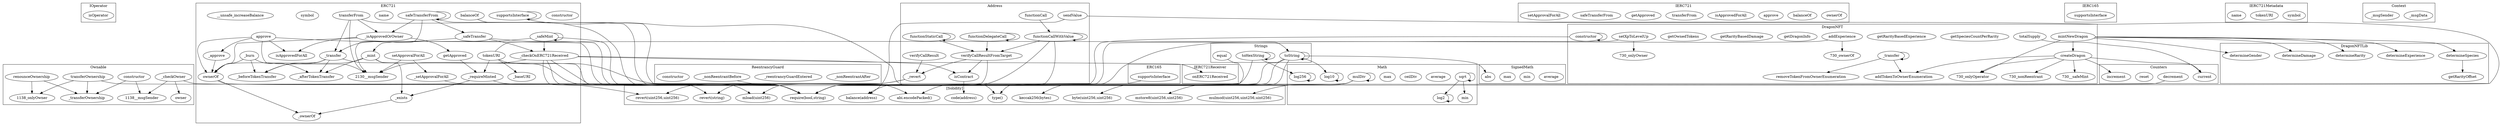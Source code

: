 strict digraph {
subgraph cluster_1025_IOperator {
label = "IOperator"
"1025_isOperator" [label="isOperator"]
}subgraph cluster_2946_Strings {
label = "Strings"
"2946_toString" [label="toString"]
"2946_toHexString" [label="toHexString"]
"2946_equal" [label="equal"]
"2946_toHexString" -> "2946_toHexString"
"2946_toString" -> "2946_toString"
}subgraph cluster_2342_IERC721 {
label = "IERC721"
"2342_ownerOf" [label="ownerOf"]
"2342_balanceOf" [label="balanceOf"]
"2342_approve" [label="approve"]
"2342_isApprovedForAll" [label="isApprovedForAll"]
"2342_transferFrom" [label="transferFrom"]
"2342_getApproved" [label="getApproved"]
"2342_safeTransferFrom" [label="safeTransferFrom"]
"2342_setApprovalForAll" [label="setApprovalForAll"]
}subgraph cluster_2982_IERC165 {
label = "IERC165"
"2982_supportsInterface" [label="supportsInterface"]
}subgraph cluster_3848_Math {
label = "Math"
"3848_log2" [label="log2"]
"3848_mulDiv" [label="mulDiv"]
"3848_average" [label="average"]
"3848_ceilDiv" [label="ceilDiv"]
"3848_max" [label="max"]
"3848_sqrt" [label="sqrt"]
"3848_log10" [label="log10"]
"3848_log256" [label="log256"]
"3848_min" [label="min"]
"3848_sqrt" -> "3848_sqrt"
"3848_log10" -> "3848_log10"
"3848_mulDiv" -> "3848_mulDiv"
"3848_sqrt" -> "3848_min"
"3848_log2" -> "3848_log2"
"3848_log256" -> "3848_log256"
"3848_sqrt" -> "3848_log2"
}subgraph cluster_3953_SignedMath {
label = "SignedMath"
"3953_average" [label="average"]
"3953_min" [label="min"]
"3953_max" [label="max"]
"3953_abs" [label="abs"]
}subgraph cluster_1138_Ownable {
label = "Ownable"
"1138__checkOwner" [label="_checkOwner"]
"1138_renounceOwnership" [label="renounceOwnership"]
"1138_owner" [label="owner"]
"1138_transferOwnership" [label="transferOwnership"]
"1138__transferOwnership" [label="_transferOwnership"]
"1138_constructor" [label="constructor"]
"1138__checkOwner" -> "1138_owner"
"1138_renounceOwnership" -> "1138__transferOwnership"
"1138_renounceOwnership" -> "1138_onlyOwner"
"1138_constructor" -> "1138__msgSender"
"1138__checkOwner" -> "1138__msgSender"
"1138_constructor" -> "1138__transferOwnership"
"1138_transferOwnership" -> "1138__transferOwnership"
"1138_transferOwnership" -> "1138_onlyOwner"
}subgraph cluster_2130_ERC721 {
label = "ERC721"
"2130_getApproved" [label="getApproved"]
"2130_ownerOf" [label="ownerOf"]
"2130_constructor" [label="constructor"]
"2130_tokenURI" [label="tokenURI"]
"2130_transferFrom" [label="transferFrom"]
"2130__mint" [label="_mint"]
"2130__ownerOf" [label="_ownerOf"]
"2130_safeTransferFrom" [label="safeTransferFrom"]
"2130__baseURI" [label="_baseURI"]
"2130_balanceOf" [label="balanceOf"]
"2130__requireMinted" [label="_requireMinted"]
"2130_setApprovalForAll" [label="setApprovalForAll"]
"2130_isApprovedForAll" [label="isApprovedForAll"]
"2130_name" [label="name"]
"2130__exists" [label="_exists"]
"2130_supportsInterface" [label="supportsInterface"]
"2130__approve" [label="_approve"]
"2130__afterTokenTransfer" [label="_afterTokenTransfer"]
"2130__transfer" [label="_transfer"]
"2130__isApprovedOrOwner" [label="_isApprovedOrOwner"]
"2130_symbol" [label="symbol"]
"2130__checkOnERC721Received" [label="_checkOnERC721Received"]
"2130___unsafe_increaseBalance" [label="__unsafe_increaseBalance"]
"2130__safeTransfer" [label="_safeTransfer"]
"2130__burn" [label="_burn"]
"2130__safeMint" [label="_safeMint"]
"2130__beforeTokenTransfer" [label="_beforeTokenTransfer"]
"2130_approve" [label="approve"]
"2130__setApprovalForAll" [label="_setApprovalForAll"]
"2130_safeTransferFrom" -> "2130__safeTransfer"
"2130__requireMinted" -> "2130__exists"
"2130_supportsInterface" -> "2130_supportsInterface"
"2130__transfer" -> "2130__beforeTokenTransfer"
"2130__mint" -> "2130__beforeTokenTransfer"
"2130__safeMint" -> "2130__checkOnERC721Received"
"2130_ownerOf" -> "2130__ownerOf"
"2130__safeMint" -> "2130__safeMint"
"2130_transferFrom" -> "2130__isApprovedOrOwner"
"2130_safeTransferFrom" -> "2130__msgSender"
"2130__safeTransfer" -> "2130__transfer"
"2130__checkOnERC721Received" -> "2130__msgSender"
"2130_approve" -> "2130_isApprovedForAll"
"2130__burn" -> "2130_ownerOf"
"2130__safeTransfer" -> "2130__checkOnERC721Received"
"2130__isApprovedOrOwner" -> "2130_ownerOf"
"2130__burn" -> "2130__beforeTokenTransfer"
"2130_setApprovalForAll" -> "2130__setApprovalForAll"
"2130_tokenURI" -> "2130__requireMinted"
"2130_approve" -> "2130_ownerOf"
"2130_approve" -> "2130__approve"
"2130__mint" -> "2130__afterTokenTransfer"
"2130_safeTransferFrom" -> "2130__isApprovedOrOwner"
"2130_setApprovalForAll" -> "2130__msgSender"
"2130_tokenURI" -> "2130__baseURI"
"2130__isApprovedOrOwner" -> "2130_isApprovedForAll"
"2130_safeTransferFrom" -> "2130_safeTransferFrom"
"2130__safeMint" -> "2130__mint"
"2130_approve" -> "2130__msgSender"
"2130_getApproved" -> "2130__requireMinted"
"2130_transferFrom" -> "2130__msgSender"
"2130__transfer" -> "2130_ownerOf"
"2130__burn" -> "2130__afterTokenTransfer"
"2130__exists" -> "2130__ownerOf"
"2130__isApprovedOrOwner" -> "2130_getApproved"
"2130_transferFrom" -> "2130__transfer"
"2130__mint" -> "2130__exists"
"2130__transfer" -> "2130__afterTokenTransfer"
"2130__approve" -> "2130_ownerOf"
}subgraph cluster_2387_IERC721Metadata {
label = "IERC721Metadata"
"2387_symbol" [label="symbol"]
"2387_tokenURI" [label="tokenURI"]
"2387_name" [label="name"]
}subgraph cluster_1203_ReentrancyGuard {
label = "ReentrancyGuard"
"1203__nonReentrantAfter" [label="_nonReentrantAfter"]
"1203__reentrancyGuardEntered" [label="_reentrancyGuardEntered"]
"1203__nonReentrantBefore" [label="_nonReentrantBefore"]
"1203_constructor" [label="constructor"]
}subgraph cluster_2226_Context {
label = "Context"
"2226__msgData" [label="_msgData"]
"2226__msgSender" [label="_msgSender"]
}subgraph cluster_1015_DragonNFTLib {
label = "DragonNFTLib"
"1015_determineSpecies" [label="determineSpecies"]
"1015_determineExperience" [label="determineExperience"]
"1015_determineRarity" [label="determineRarity"]
"1015_getRarityOffset" [label="getRarityOffset"]
"1015_determineDamage" [label="determineDamage"]
"1015_determineGender" [label="determineGender"]
"1015_determineSpecies" -> "1015_getRarityOffset"
}subgraph cluster_2360_IERC721Receiver {
label = "IERC721Receiver"
"2360_onERC721Received" [label="onERC721Received"]
}subgraph cluster_730_DragonNFT {
label = "DragonNFT"
"730_createDragon" [label="createDragon"]
"730_addExperience" [label="addExperience"]
"730_setXpToLevelUp" [label="setXpToLevelUp"]
"730_getSpeciesCountPerRarity" [label="getSpeciesCountPerRarity"]
"730_getRarityBasedExperience" [label="getRarityBasedExperience"]
"730_addTokenToOwnerEnumeration" [label="addTokenToOwnerEnumeration"]
"730_removeTokenFromOwnerEnumeration" [label="removeTokenFromOwnerEnumeration"]
"730_totalSupply" [label="totalSupply"]
"730_getDragonInfo" [label="getDragonInfo"]
"730_getRarityBasedDamage" [label="getRarityBasedDamage"]
"730_getOwnedTokens" [label="getOwnedTokens"]
"730_constructor" [label="constructor"]
"730__transfer" [label="_transfer"]
"730_mintNewDragon" [label="mintNewDragon"]
"730_addExperience" -> "730_ownerOf"
"730__transfer" -> "730__transfer"
"730_createDragon" -> "730_onlyOperator"
"730_constructor" -> "730_constructor"
"730_setXpToLevelUp" -> "730_onlyOwner"
"730__transfer" -> "730_removeTokenFromOwnerEnumeration"
"730__transfer" -> "730_addTokenToOwnerEnumeration"
"730_createDragon" -> "730_addTokenToOwnerEnumeration"
"730_createDragon" -> "730__safeMint"
"730_mintNewDragon" -> "730_onlyOperator"
"730_createDragon" -> "730_nonReentrant"
"730_mintNewDragon" -> "730_createDragon"
}subgraph cluster_2204_Counters {
label = "Counters"
"2204_current" [label="current"]
"2204_decrement" [label="decrement"]
"2204_reset" [label="reset"]
"2204_increment" [label="increment"]
}subgraph cluster_2717_Address {
label = "Address"
"2717_functionDelegateCall" [label="functionDelegateCall"]
"2717_isContract" [label="isContract"]
"2717_functionCall" [label="functionCall"]
"2717_functionCallWithValue" [label="functionCallWithValue"]
"2717__revert" [label="_revert"]
"2717_verifyCallResultFromTarget" [label="verifyCallResultFromTarget"]
"2717_verifyCallResult" [label="verifyCallResult"]
"2717_functionStaticCall" [label="functionStaticCall"]
"2717_sendValue" [label="sendValue"]
"2717_functionDelegateCall" -> "2717_verifyCallResultFromTarget"
"2717_functionDelegateCall" -> "2717_functionDelegateCall"
"2717_functionStaticCall" -> "2717_functionStaticCall"
"2717_verifyCallResultFromTarget" -> "2717_isContract"
"2717_functionCall" -> "2717_functionCallWithValue"
"2717_verifyCallResult" -> "2717__revert"
"2717_functionCallWithValue" -> "2717_functionCallWithValue"
"2717_functionCallWithValue" -> "2717_verifyCallResultFromTarget"
"2717_verifyCallResultFromTarget" -> "2717__revert"
"2717_functionStaticCall" -> "2717_verifyCallResultFromTarget"
}subgraph cluster_2970_ERC165 {
label = "ERC165"
"2970_supportsInterface" [label="supportsInterface"]
}subgraph cluster_solidity {
label = "[Solidity]"
"mstore8(uint256,uint256)" 
"keccak256(bytes)" 
"revert(uint256,uint256)" 
"abi.encodePacked()" 
"code(address)" 
"balance(address)" 
"mulmod(uint256,uint256,uint256)" 
"revert(string)" 
"type()" 
"byte(uint256,uint256)" 
"require(bool,string)" 
"mload(uint256)" 
"2130__requireMinted" -> "require(bool,string)"
"1203__nonReentrantBefore" -> "require(bool,string)"
"2130__checkOnERC721Received" -> "revert(string)"
"2130__setApprovalForAll" -> "require(bool,string)"
"2130_tokenURI" -> "abi.encodePacked()"
"3848_mulDiv" -> "mulmod(uint256,uint256,uint256)"
"2970_supportsInterface" -> "type()"
"730_addExperience" -> "require(bool,string)"
"2717_functionCallWithValue" -> "require(bool,string)"
"2130_transferFrom" -> "require(bool,string)"
"2130__safeMint" -> "require(bool,string)"
"3848_mulDiv" -> "require(bool,string)"
"1138__checkOwner" -> "require(bool,string)"
"2717_verifyCallResultFromTarget" -> "require(bool,string)"
"2946_toString" -> "byte(uint256,uint256)"
"2946_equal" -> "keccak256(bytes)"
"2717_functionCallWithValue" -> "balance(address)"
"2946_toHexString" -> "require(bool,string)"
"2204_decrement" -> "require(bool,string)"
"2130__checkOnERC721Received" -> "revert(uint256,uint256)"
"2130_supportsInterface" -> "type()"
"2130__checkOnERC721Received" -> "mload(uint256)"
"2130_ownerOf" -> "require(bool,string)"
"2946_toString" -> "mstore8(uint256,uint256)"
"2130__safeTransfer" -> "require(bool,string)"
"2130_approve" -> "require(bool,string)"
"2130__mint" -> "require(bool,string)"
"2717_isContract" -> "code(address)"
"2717_sendValue" -> "balance(address)"
"2130_safeTransferFrom" -> "require(bool,string)"
"2717__revert" -> "revert(string)"
"2946_toString" -> "abi.encodePacked()"
"2717__revert" -> "revert(uint256,uint256)"
"1138_transferOwnership" -> "require(bool,string)"
"2130__transfer" -> "require(bool,string)"
"2130_balanceOf" -> "require(bool,string)"
"2717__revert" -> "mload(uint256)"
"730_setXpToLevelUp" -> "require(bool,string)"
"730_constructor" -> "require(bool,string)"
"2717_sendValue" -> "require(bool,string)"
}"2130__checkOnERC721Received" -> "2717_isContract"
"2946_toHexString" -> "3848_log256"
"730_createDragon" -> "2204_current"
"730_createDragon" -> "2204_increment"
"730_mintNewDragon" -> "1015_determineGender"
"2946_toString" -> "3848_log10"
"730_totalSupply" -> "2204_current"
"2130_tokenURI" -> "2946_toString"
"730_mintNewDragon" -> "1015_determineSpecies"
"2130__checkOnERC721Received" -> "2360_onERC721Received"
"2946_toString" -> "3953_abs"
"730_mintNewDragon" -> "1015_determineExperience"
"730_mintNewDragon" -> "1015_determineDamage"
"730_mintNewDragon" -> "1015_determineRarity"
}